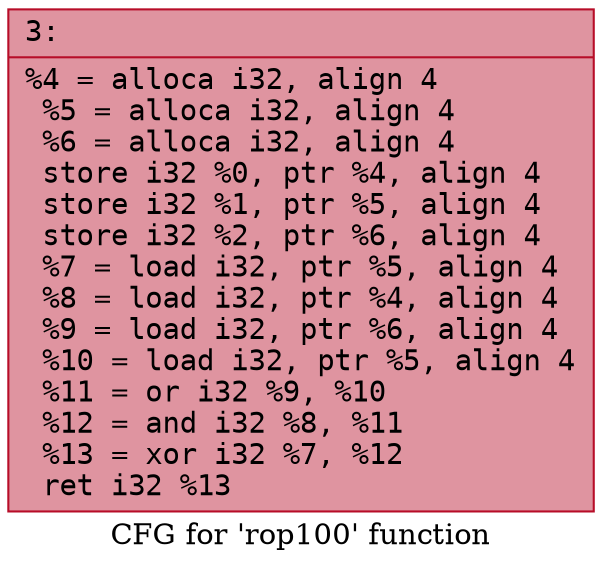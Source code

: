 digraph "CFG for 'rop100' function" {
	label="CFG for 'rop100' function";

	Node0x6000015c7de0 [shape=record,color="#b70d28ff", style=filled, fillcolor="#b70d2870" fontname="Courier",label="{3:\l|  %4 = alloca i32, align 4\l  %5 = alloca i32, align 4\l  %6 = alloca i32, align 4\l  store i32 %0, ptr %4, align 4\l  store i32 %1, ptr %5, align 4\l  store i32 %2, ptr %6, align 4\l  %7 = load i32, ptr %5, align 4\l  %8 = load i32, ptr %4, align 4\l  %9 = load i32, ptr %6, align 4\l  %10 = load i32, ptr %5, align 4\l  %11 = or i32 %9, %10\l  %12 = and i32 %8, %11\l  %13 = xor i32 %7, %12\l  ret i32 %13\l}"];
}

